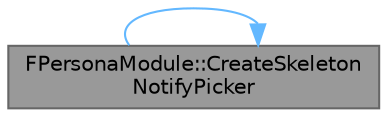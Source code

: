 digraph "FPersonaModule::CreateSkeletonNotifyPicker"
{
 // INTERACTIVE_SVG=YES
 // LATEX_PDF_SIZE
  bgcolor="transparent";
  edge [fontname=Helvetica,fontsize=10,labelfontname=Helvetica,labelfontsize=10];
  node [fontname=Helvetica,fontsize=10,shape=box,height=0.2,width=0.4];
  rankdir="RL";
  Node1 [id="Node000001",label="FPersonaModule::CreateSkeleton\lNotifyPicker",height=0.2,width=0.4,color="gray40", fillcolor="grey60", style="filled", fontcolor="black",tooltip="Create a widget that can choose a notify name."];
  Node1 -> Node1 [id="edge1_Node000001_Node000001",dir="back",color="steelblue1",style="solid",tooltip=" "];
}
